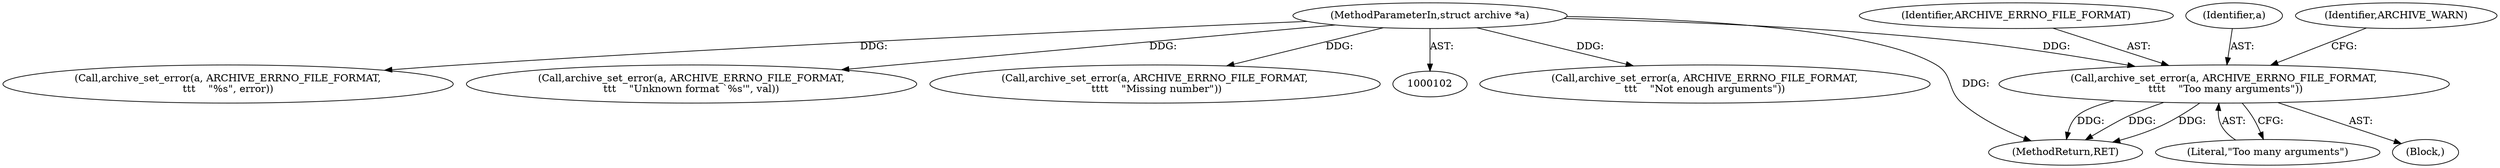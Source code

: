 digraph "0_libarchive_a550daeecf6bc689ade371349892ea17b5b97c77@pointer" {
"1000192" [label="(Call,archive_set_error(a, ARCHIVE_ERRNO_FILE_FORMAT,\n \t\t\t\t    \"Too many arguments\"))"];
"1000104" [label="(MethodParameterIn,struct archive *a)"];
"1000195" [label="(Literal,\"Too many arguments\")"];
"1000203" [label="(Call,archive_set_error(a, ARCHIVE_ERRNO_FILE_FORMAT,\n\t\t\t    \"Not enough arguments\"))"];
"1000243" [label="(MethodReturn,RET)"];
"1000194" [label="(Identifier,ARCHIVE_ERRNO_FILE_FORMAT)"];
"1000192" [label="(Call,archive_set_error(a, ARCHIVE_ERRNO_FILE_FORMAT,\n \t\t\t\t    \"Too many arguments\"))"];
"1000191" [label="(Block,)"];
"1000193" [label="(Identifier,a)"];
"1000221" [label="(Call,archive_set_error(a, ARCHIVE_ERRNO_FILE_FORMAT,\n\t\t\t    \"%s\", error))"];
"1000104" [label="(MethodParameterIn,struct archive *a)"];
"1000145" [label="(Call,archive_set_error(a, ARCHIVE_ERRNO_FILE_FORMAT,\n\t\t\t    \"Unknown format `%s'\", val))"];
"1000171" [label="(Call,archive_set_error(a, ARCHIVE_ERRNO_FILE_FORMAT,\n \t\t\t\t    \"Missing number\"))"];
"1000197" [label="(Identifier,ARCHIVE_WARN)"];
"1000192" -> "1000191"  [label="AST: "];
"1000192" -> "1000195"  [label="CFG: "];
"1000193" -> "1000192"  [label="AST: "];
"1000194" -> "1000192"  [label="AST: "];
"1000195" -> "1000192"  [label="AST: "];
"1000197" -> "1000192"  [label="CFG: "];
"1000192" -> "1000243"  [label="DDG: "];
"1000192" -> "1000243"  [label="DDG: "];
"1000192" -> "1000243"  [label="DDG: "];
"1000104" -> "1000192"  [label="DDG: "];
"1000104" -> "1000102"  [label="AST: "];
"1000104" -> "1000243"  [label="DDG: "];
"1000104" -> "1000145"  [label="DDG: "];
"1000104" -> "1000171"  [label="DDG: "];
"1000104" -> "1000203"  [label="DDG: "];
"1000104" -> "1000221"  [label="DDG: "];
}
